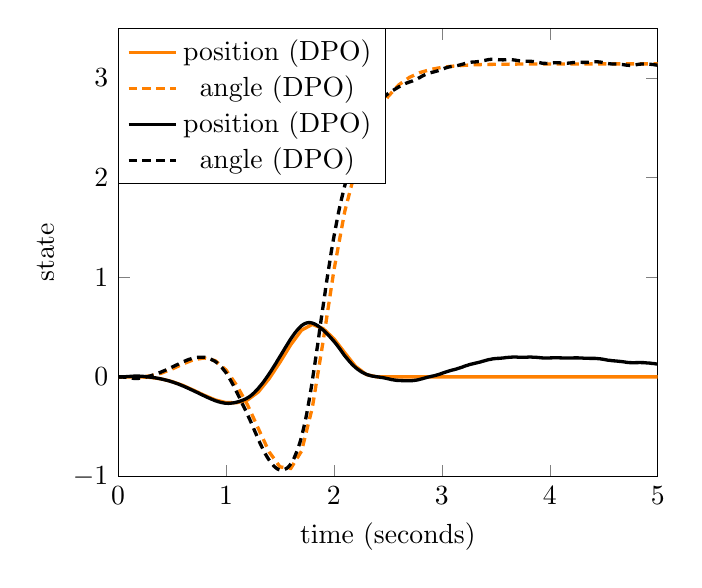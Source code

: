 \begin{tikzpicture}[]
\begin{axis}[legend style = {{at={(0.0,1.0)},anchor=north west}}, ylabel = {state}, xmin = {0.0}, xmax = {5.0}, axis equal image = {false}, ymax = {3.5}, xlabel = {time (seconds)}, hide axis = {false}, ymin = {-1}]\addplot+ [mark = {}, color=orange, very thick]coordinates {
(0.0, 0.0)
(0.1, -5.421e-20)
(0.2, -5.252e-20)
(0.3, -0.005)
(0.4, -0.02)
(0.5, -0.047)
(0.6, -0.085)
(0.7, -0.134)
(0.8, -0.185)
(0.9, -0.231)
(1.0, -0.258)
(1.1, -0.259)
(1.2, -0.231)
(1.3, -0.151)
(1.4, -0.017)
(1.5, 0.147)
(1.6, 0.323)
(1.7, 0.469)
(1.8, 0.527)
(1.9, 0.485)
(2.0, 0.383)
(2.1, 0.243)
(2.2, 0.106)
(2.3, 0.024)
(2.4, -6.353e-6)
(2.5, -6.353e-6)
(2.6, -6.353e-6)
(2.7, -6.353e-6)
(2.8, -6.353e-6)
(2.9, -6.353e-6)
(3.0, -6.353e-6)
(3.1, -6.353e-6)
(3.2, -6.353e-6)
(3.3, -6.353e-6)
(3.4, -6.353e-6)
(3.5, -6.353e-6)
(3.6, -6.353e-6)
(3.7, -6.353e-6)
(3.8, -6.353e-6)
(3.9, -6.353e-6)
(4.0, -6.353e-6)
(4.1, -6.353e-6)
(4.2, -6.353e-6)
(4.3, -6.353e-6)
(4.4, -6.353e-6)
(4.5, -6.353e-6)
(4.6, -6.353e-6)
(4.7, -6.353e-6)
(4.8, -6.353e-6)
(4.9, -3.177e-6)
(5.0, 0.0)
};
\addlegendentry{position (DPO)}
\addplot+ [mark = {}, color=orange, very thick, densely dashed]coordinates {
(0.0, 0.0)
(0.1, -3.387e-19)
(0.2, -1.004e-18)
(0.3, 0.01)
(0.4, 0.037)
(0.5, 0.079)
(0.6, 0.129)
(0.7, 0.173)
(0.8, 0.19)
(0.9, 0.163)
(1.0, 0.07)
(1.1, -0.086)
(1.2, -0.282)
(1.3, -0.519)
(1.4, -0.753)
(1.5, -0.903)
(1.6, -0.919)
(1.7, -0.745)
(1.8, -0.309)
(1.9, 0.358)
(2.0, 1.07)
(2.1, 1.659)
(2.2, 2.078)
(2.3, 2.38)
(2.4, 2.626)
(2.5, 2.812)
(2.6, 2.931)
(2.7, 3.007)
(2.8, 3.056)
(2.9, 3.087)
(3.0, 3.107)
(3.1, 3.119)
(3.2, 3.127)
(3.3, 3.133)
(3.4, 3.136)
(3.5, 3.138)
(3.6, 3.139)
(3.7, 3.14)
(3.8, 3.141)
(3.9, 3.141)
(4.0, 3.141)
(4.1, 3.141)
(4.2, 3.141)
(4.3, 3.141)
(4.4, 3.142)
(4.5, 3.142)
(4.6, 3.142)
(4.7, 3.142)
(4.8, 3.142)
(4.9, 3.142)
(5.0, 3.142)
};
\addlegendentry{angle (DPO)}
\addplot+ [mark = {}, color=black, very thick]coordinates {
(0.0, 0.0)
(0.01, 3.332e-5)
(0.02, 0.0)
(0.029, 0.0)
(0.039, 0.001)
(0.049, 0.001)
(0.059, 0.001)
(0.069, 0.002)
(0.079, 0.003)
(0.088, 0.004)
(0.098, 0.004)
(0.108, 0.005)
(0.118, 0.006)
(0.128, 0.007)
(0.138, 0.007)
(0.147, 0.008)
(0.157, 0.008)
(0.167, 0.008)
(0.177, 0.008)
(0.187, 0.008)
(0.196, 0.008)
(0.206, 0.007)
(0.216, 0.007)
(0.226, 0.006)
(0.236, 0.005)
(0.246, 0.004)
(0.255, 0.003)
(0.265, 0.002)
(0.275, 0.001)
(0.285, -0.0)
(0.295, -0.002)
(0.305, -0.003)
(0.314, -0.004)
(0.324, -0.006)
(0.334, -0.008)
(0.344, -0.009)
(0.354, -0.011)
(0.363, -0.013)
(0.373, -0.015)
(0.383, -0.017)
(0.393, -0.019)
(0.403, -0.022)
(0.413, -0.024)
(0.422, -0.026)
(0.432, -0.029)
(0.442, -0.032)
(0.452, -0.034)
(0.462, -0.037)
(0.472, -0.04)
(0.481, -0.043)
(0.491, -0.047)
(0.501, -0.05)
(0.511, -0.053)
(0.521, -0.057)
(0.53, -0.061)
(0.54, -0.064)
(0.55, -0.068)
(0.56, -0.072)
(0.57, -0.077)
(0.58, -0.081)
(0.589, -0.085)
(0.599, -0.09)
(0.609, -0.094)
(0.619, -0.099)
(0.629, -0.104)
(0.639, -0.108)
(0.648, -0.113)
(0.658, -0.118)
(0.668, -0.123)
(0.678, -0.128)
(0.688, -0.133)
(0.697, -0.138)
(0.707, -0.143)
(0.717, -0.148)
(0.727, -0.153)
(0.737, -0.158)
(0.747, -0.163)
(0.756, -0.169)
(0.766, -0.174)
(0.776, -0.179)
(0.786, -0.184)
(0.796, -0.189)
(0.806, -0.194)
(0.815, -0.199)
(0.825, -0.204)
(0.835, -0.209)
(0.845, -0.213)
(0.855, -0.218)
(0.864, -0.223)
(0.874, -0.227)
(0.884, -0.231)
(0.894, -0.236)
(0.904, -0.24)
(0.914, -0.243)
(0.923, -0.247)
(0.933, -0.25)
(0.943, -0.253)
(0.953, -0.256)
(0.963, -0.258)
(0.972, -0.26)
(0.982, -0.262)
(0.992, -0.264)
(1.002, -0.265)
(1.012, -0.265)
(1.022, -0.266)
(1.031, -0.265)
(1.041, -0.265)
(1.051, -0.263)
(1.061, -0.262)
(1.071, -0.26)
(1.081, -0.258)
(1.09, -0.256)
(1.1, -0.253)
(1.11, -0.25)
(1.12, -0.247)
(1.13, -0.244)
(1.139, -0.24)
(1.149, -0.236)
(1.159, -0.232)
(1.169, -0.227)
(1.179, -0.223)
(1.189, -0.217)
(1.198, -0.211)
(1.208, -0.205)
(1.218, -0.198)
(1.228, -0.19)
(1.238, -0.181)
(1.248, -0.172)
(1.257, -0.163)
(1.267, -0.152)
(1.277, -0.141)
(1.287, -0.13)
(1.297, -0.118)
(1.306, -0.106)
(1.316, -0.093)
(1.326, -0.08)
(1.336, -0.067)
(1.346, -0.053)
(1.356, -0.038)
(1.365, -0.024)
(1.375, -0.008)
(1.385, 0.007)
(1.395, 0.023)
(1.405, 0.039)
(1.415, 0.055)
(1.424, 0.071)
(1.434, 0.088)
(1.444, 0.105)
(1.454, 0.122)
(1.464, 0.139)
(1.473, 0.157)
(1.483, 0.174)
(1.493, 0.192)
(1.503, 0.21)
(1.513, 0.227)
(1.523, 0.245)
(1.532, 0.262)
(1.542, 0.28)
(1.552, 0.298)
(1.562, 0.315)
(1.572, 0.333)
(1.582, 0.35)
(1.591, 0.367)
(1.601, 0.383)
(1.611, 0.399)
(1.621, 0.414)
(1.631, 0.429)
(1.64, 0.443)
(1.65, 0.456)
(1.66, 0.469)
(1.67, 0.482)
(1.68, 0.493)
(1.69, 0.504)
(1.699, 0.513)
(1.709, 0.521)
(1.719, 0.528)
(1.729, 0.534)
(1.739, 0.538)
(1.749, 0.542)
(1.758, 0.544)
(1.768, 0.545)
(1.778, 0.545)
(1.788, 0.543)
(1.798, 0.541)
(1.807, 0.538)
(1.817, 0.533)
(1.827, 0.528)
(1.837, 0.522)
(1.847, 0.516)
(1.857, 0.508)
(1.866, 0.5)
(1.876, 0.492)
(1.886, 0.483)
(1.896, 0.474)
(1.906, 0.465)
(1.916, 0.455)
(1.925, 0.445)
(1.935, 0.434)
(1.945, 0.423)
(1.955, 0.412)
(1.965, 0.4)
(1.974, 0.389)
(1.984, 0.377)
(1.994, 0.365)
(2.004, 0.352)
(2.014, 0.339)
(2.024, 0.326)
(2.033, 0.313)
(2.043, 0.298)
(2.053, 0.284)
(2.063, 0.269)
(2.073, 0.253)
(2.083, 0.238)
(2.092, 0.224)
(2.102, 0.21)
(2.112, 0.197)
(2.122, 0.184)
(2.132, 0.171)
(2.141, 0.159)
(2.151, 0.147)
(2.161, 0.135)
(2.171, 0.124)
(2.181, 0.113)
(2.191, 0.103)
(2.2, 0.094)
(2.21, 0.085)
(2.22, 0.077)
(2.23, 0.069)
(2.24, 0.061)
(2.25, 0.055)
(2.259, 0.048)
(2.269, 0.042)
(2.279, 0.037)
(2.289, 0.032)
(2.299, 0.027)
(2.308, 0.023)
(2.318, 0.019)
(2.328, 0.016)
(2.338, 0.013)
(2.348, 0.01)
(2.358, 0.008)
(2.367, 0.007)
(2.377, 0.005)
(2.387, 0.003)
(2.397, 0.002)
(2.407, 0.0)
(2.417, -0.001)
(2.426, -0.003)
(2.436, -0.005)
(2.446, -0.006)
(2.456, -0.008)
(2.466, -0.01)
(2.475, -0.012)
(2.485, -0.015)
(2.495, -0.017)
(2.505, -0.019)
(2.515, -0.022)
(2.525, -0.024)
(2.534, -0.027)
(2.544, -0.029)
(2.554, -0.03)
(2.564, -0.032)
(2.574, -0.033)
(2.583, -0.035)
(2.593, -0.035)
(2.603, -0.036)
(2.613, -0.036)
(2.623, -0.037)
(2.633, -0.037)
(2.642, -0.038)
(2.652, -0.038)
(2.662, -0.038)
(2.672, -0.038)
(2.682, -0.038)
(2.692, -0.038)
(2.701, -0.038)
(2.711, -0.038)
(2.721, -0.038)
(2.731, -0.037)
(2.741, -0.036)
(2.75, -0.034)
(2.76, -0.033)
(2.77, -0.031)
(2.78, -0.029)
(2.79, -0.026)
(2.8, -0.023)
(2.809, -0.021)
(2.819, -0.018)
(2.829, -0.015)
(2.839, -0.012)
(2.849, -0.009)
(2.859, -0.006)
(2.868, -0.003)
(2.878, -0.001)
(2.888, 0.002)
(2.898, 0.004)
(2.908, 0.007)
(2.917, 0.009)
(2.927, 0.011)
(2.937, 0.014)
(2.947, 0.017)
(2.957, 0.02)
(2.967, 0.023)
(2.976, 0.026)
(2.986, 0.03)
(2.996, 0.034)
(3.006, 0.038)
(3.016, 0.042)
(3.026, 0.045)
(3.035, 0.049)
(3.045, 0.052)
(3.055, 0.056)
(3.065, 0.059)
(3.075, 0.062)
(3.084, 0.065)
(3.094, 0.068)
(3.104, 0.071)
(3.114, 0.073)
(3.124, 0.076)
(3.134, 0.079)
(3.143, 0.082)
(3.153, 0.086)
(3.163, 0.089)
(3.173, 0.093)
(3.183, 0.096)
(3.193, 0.1)
(3.202, 0.104)
(3.212, 0.108)
(3.222, 0.112)
(3.232, 0.115)
(3.242, 0.118)
(3.251, 0.122)
(3.261, 0.125)
(3.271, 0.128)
(3.281, 0.13)
(3.291, 0.133)
(3.301, 0.135)
(3.31, 0.138)
(3.32, 0.14)
(3.33, 0.143)
(3.34, 0.145)
(3.35, 0.148)
(3.36, 0.151)
(3.369, 0.154)
(3.379, 0.157)
(3.389, 0.16)
(3.399, 0.163)
(3.409, 0.166)
(3.418, 0.169)
(3.428, 0.172)
(3.438, 0.174)
(3.448, 0.176)
(3.458, 0.178)
(3.468, 0.18)
(3.477, 0.182)
(3.487, 0.183)
(3.497, 0.184)
(3.507, 0.185)
(3.517, 0.186)
(3.527, 0.186)
(3.536, 0.187)
(3.546, 0.188)
(3.556, 0.189)
(3.566, 0.19)
(3.576, 0.191)
(3.585, 0.193)
(3.595, 0.194)
(3.605, 0.195)
(3.615, 0.196)
(3.625, 0.197)
(3.635, 0.198)
(3.644, 0.198)
(3.654, 0.199)
(3.664, 0.199)
(3.674, 0.199)
(3.684, 0.199)
(3.694, 0.199)
(3.703, 0.198)
(3.713, 0.198)
(3.723, 0.198)
(3.733, 0.198)
(3.743, 0.198)
(3.752, 0.198)
(3.762, 0.198)
(3.772, 0.198)
(3.782, 0.198)
(3.792, 0.198)
(3.802, 0.199)
(3.811, 0.199)
(3.821, 0.199)
(3.831, 0.199)
(3.841, 0.198)
(3.851, 0.198)
(3.861, 0.197)
(3.87, 0.197)
(3.88, 0.196)
(3.89, 0.195)
(3.9, 0.194)
(3.91, 0.193)
(3.919, 0.192)
(3.929, 0.191)
(3.939, 0.19)
(3.949, 0.19)
(3.959, 0.189)
(3.969, 0.189)
(3.978, 0.19)
(3.988, 0.19)
(3.998, 0.19)
(4.008, 0.191)
(4.018, 0.191)
(4.028, 0.192)
(4.037, 0.192)
(4.047, 0.193)
(4.057, 0.193)
(4.067, 0.192)
(4.077, 0.192)
(4.086, 0.192)
(4.096, 0.191)
(4.106, 0.191)
(4.116, 0.19)
(4.126, 0.189)
(4.136, 0.189)
(4.145, 0.189)
(4.155, 0.189)
(4.165, 0.189)
(4.175, 0.189)
(4.185, 0.189)
(4.194, 0.189)
(4.204, 0.19)
(4.214, 0.19)
(4.224, 0.191)
(4.234, 0.191)
(4.244, 0.191)
(4.253, 0.191)
(4.263, 0.191)
(4.273, 0.19)
(4.283, 0.19)
(4.293, 0.189)
(4.303, 0.189)
(4.312, 0.188)
(4.322, 0.188)
(4.332, 0.187)
(4.342, 0.187)
(4.352, 0.187)
(4.361, 0.187)
(4.371, 0.186)
(4.381, 0.186)
(4.391, 0.186)
(4.401, 0.186)
(4.411, 0.186)
(4.42, 0.186)
(4.43, 0.185)
(4.44, 0.184)
(4.45, 0.183)
(4.46, 0.182)
(4.47, 0.181)
(4.479, 0.179)
(4.489, 0.178)
(4.499, 0.176)
(4.509, 0.174)
(4.519, 0.172)
(4.528, 0.17)
(4.538, 0.168)
(4.548, 0.167)
(4.558, 0.166)
(4.568, 0.164)
(4.578, 0.163)
(4.587, 0.162)
(4.597, 0.161)
(4.607, 0.16)
(4.617, 0.16)
(4.627, 0.158)
(4.637, 0.157)
(4.646, 0.156)
(4.656, 0.155)
(4.666, 0.154)
(4.676, 0.152)
(4.686, 0.151)
(4.695, 0.149)
(4.705, 0.148)
(4.715, 0.146)
(4.725, 0.145)
(4.735, 0.144)
(4.745, 0.143)
(4.754, 0.143)
(4.764, 0.142)
(4.774, 0.142)
(4.784, 0.142)
(4.794, 0.143)
(4.804, 0.143)
(4.813, 0.143)
(4.823, 0.144)
(4.833, 0.144)
(4.843, 0.144)
(4.853, 0.143)
(4.862, 0.143)
(4.872, 0.143)
(4.882, 0.142)
(4.892, 0.141)
(4.902, 0.14)
(4.912, 0.14)
(4.921, 0.139)
(4.931, 0.138)
(4.941, 0.136)
(4.951, 0.135)
(4.961, 0.134)
(4.971, 0.133)
(4.98, 0.131)
(4.99, 0.13)
(5.0, 0.129)
};
\addlegendentry{position (DPO)}
\addplot+ [mark = {}, color=black, very thick, densely dashed]coordinates {
(0.0, 0.0)
(0.01, 1.121e-5)
(0.02, -7.121e-5)
(0.029, -0.0)
(0.039, -0.001)
(0.049, -0.002)
(0.059, -0.003)
(0.069, -0.004)
(0.079, -0.005)
(0.088, -0.007)
(0.098, -0.008)
(0.108, -0.01)
(0.118, -0.012)
(0.128, -0.013)
(0.138, -0.014)
(0.147, -0.015)
(0.157, -0.015)
(0.167, -0.015)
(0.177, -0.015)
(0.187, -0.015)
(0.196, -0.014)
(0.206, -0.013)
(0.216, -0.011)
(0.226, -0.009)
(0.236, -0.007)
(0.246, -0.005)
(0.255, -0.003)
(0.265, 3.119e-5)
(0.275, 0.003)
(0.285, 0.006)
(0.295, 0.009)
(0.305, 0.012)
(0.314, 0.015)
(0.324, 0.019)
(0.334, 0.022)
(0.344, 0.026)
(0.354, 0.03)
(0.363, 0.034)
(0.373, 0.038)
(0.383, 0.042)
(0.393, 0.046)
(0.403, 0.051)
(0.413, 0.055)
(0.422, 0.06)
(0.432, 0.064)
(0.442, 0.069)
(0.452, 0.074)
(0.462, 0.079)
(0.472, 0.084)
(0.481, 0.089)
(0.491, 0.094)
(0.501, 0.099)
(0.511, 0.104)
(0.521, 0.109)
(0.53, 0.114)
(0.54, 0.119)
(0.55, 0.124)
(0.56, 0.129)
(0.57, 0.135)
(0.58, 0.14)
(0.589, 0.145)
(0.599, 0.15)
(0.609, 0.155)
(0.619, 0.159)
(0.629, 0.164)
(0.639, 0.168)
(0.648, 0.172)
(0.658, 0.176)
(0.668, 0.179)
(0.678, 0.183)
(0.688, 0.186)
(0.697, 0.189)
(0.707, 0.191)
(0.717, 0.193)
(0.727, 0.195)
(0.737, 0.196)
(0.747, 0.197)
(0.756, 0.198)
(0.766, 0.198)
(0.776, 0.198)
(0.786, 0.198)
(0.796, 0.197)
(0.806, 0.196)
(0.815, 0.194)
(0.825, 0.191)
(0.835, 0.188)
(0.845, 0.184)
(0.855, 0.18)
(0.864, 0.176)
(0.874, 0.17)
(0.884, 0.165)
(0.894, 0.159)
(0.904, 0.152)
(0.914, 0.144)
(0.923, 0.135)
(0.933, 0.125)
(0.943, 0.115)
(0.953, 0.104)
(0.963, 0.093)
(0.972, 0.08)
(0.982, 0.067)
(0.992, 0.054)
(1.002, 0.039)
(1.012, 0.023)
(1.022, 0.006)
(1.031, -0.012)
(1.041, -0.031)
(1.051, -0.05)
(1.061, -0.07)
(1.071, -0.091)
(1.081, -0.112)
(1.09, -0.133)
(1.1, -0.154)
(1.11, -0.176)
(1.12, -0.198)
(1.13, -0.22)
(1.139, -0.242)
(1.149, -0.264)
(1.159, -0.286)
(1.169, -0.308)
(1.179, -0.33)
(1.189, -0.352)
(1.198, -0.375)
(1.208, -0.399)
(1.218, -0.422)
(1.228, -0.446)
(1.238, -0.471)
(1.248, -0.495)
(1.257, -0.52)
(1.267, -0.545)
(1.277, -0.57)
(1.287, -0.595)
(1.297, -0.619)
(1.306, -0.643)
(1.316, -0.666)
(1.326, -0.689)
(1.336, -0.711)
(1.346, -0.732)
(1.356, -0.753)
(1.365, -0.773)
(1.375, -0.792)
(1.385, -0.81)
(1.395, -0.827)
(1.405, -0.843)
(1.415, -0.858)
(1.424, -0.872)
(1.434, -0.884)
(1.444, -0.895)
(1.454, -0.905)
(1.464, -0.914)
(1.473, -0.921)
(1.483, -0.927)
(1.493, -0.931)
(1.503, -0.934)
(1.513, -0.935)
(1.523, -0.935)
(1.532, -0.933)
(1.542, -0.929)
(1.552, -0.924)
(1.562, -0.918)
(1.572, -0.909)
(1.582, -0.899)
(1.591, -0.887)
(1.601, -0.872)
(1.611, -0.855)
(1.621, -0.836)
(1.631, -0.815)
(1.64, -0.792)
(1.65, -0.766)
(1.66, -0.738)
(1.67, -0.708)
(1.68, -0.676)
(1.69, -0.641)
(1.699, -0.602)
(1.709, -0.561)
(1.719, -0.516)
(1.729, -0.468)
(1.739, -0.418)
(1.749, -0.364)
(1.758, -0.308)
(1.768, -0.248)
(1.778, -0.186)
(1.788, -0.122)
(1.798, -0.055)
(1.807, 0.014)
(1.817, 0.085)
(1.827, 0.158)
(1.837, 0.232)
(1.847, 0.306)
(1.857, 0.381)
(1.866, 0.457)
(1.876, 0.533)
(1.886, 0.608)
(1.896, 0.683)
(1.906, 0.757)
(1.916, 0.83)
(1.925, 0.902)
(1.935, 0.974)
(1.945, 1.044)
(1.955, 1.112)
(1.965, 1.18)
(1.974, 1.245)
(1.984, 1.309)
(1.994, 1.371)
(2.004, 1.431)
(2.014, 1.489)
(2.024, 1.545)
(2.033, 1.6)
(2.043, 1.652)
(2.053, 1.702)
(2.063, 1.751)
(2.073, 1.797)
(2.083, 1.842)
(2.092, 1.885)
(2.102, 1.926)
(2.112, 1.966)
(2.122, 2.004)
(2.132, 2.041)
(2.141, 2.076)
(2.151, 2.11)
(2.161, 2.143)
(2.171, 2.175)
(2.181, 2.205)
(2.191, 2.235)
(2.2, 2.264)
(2.21, 2.292)
(2.22, 2.319)
(2.23, 2.345)
(2.24, 2.371)
(2.25, 2.396)
(2.259, 2.421)
(2.269, 2.445)
(2.279, 2.468)
(2.289, 2.49)
(2.299, 2.513)
(2.308, 2.534)
(2.318, 2.555)
(2.328, 2.576)
(2.338, 2.597)
(2.348, 2.617)
(2.358, 2.638)
(2.367, 2.657)
(2.377, 2.676)
(2.387, 2.694)
(2.397, 2.711)
(2.407, 2.728)
(2.417, 2.744)
(2.426, 2.759)
(2.436, 2.773)
(2.446, 2.786)
(2.456, 2.798)
(2.466, 2.809)
(2.475, 2.82)
(2.485, 2.829)
(2.495, 2.838)
(2.505, 2.846)
(2.515, 2.853)
(2.525, 2.86)
(2.534, 2.867)
(2.544, 2.874)
(2.554, 2.88)
(2.564, 2.887)
(2.574, 2.893)
(2.583, 2.899)
(2.593, 2.906)
(2.603, 2.912)
(2.613, 2.918)
(2.623, 2.924)
(2.633, 2.93)
(2.642, 2.935)
(2.652, 2.94)
(2.662, 2.945)
(2.672, 2.949)
(2.682, 2.953)
(2.692, 2.957)
(2.701, 2.961)
(2.711, 2.964)
(2.721, 2.968)
(2.731, 2.972)
(2.741, 2.977)
(2.75, 2.981)
(2.76, 2.986)
(2.77, 2.991)
(2.78, 2.997)
(2.79, 3.002)
(2.8, 3.008)
(2.809, 3.014)
(2.819, 3.02)
(2.829, 3.025)
(2.839, 3.031)
(2.849, 3.036)
(2.859, 3.04)
(2.868, 3.044)
(2.878, 3.048)
(2.888, 3.051)
(2.898, 3.054)
(2.908, 3.057)
(2.917, 3.059)
(2.927, 3.062)
(2.937, 3.065)
(2.947, 3.068)
(2.957, 3.071)
(2.967, 3.074)
(2.976, 3.078)
(2.986, 3.082)
(2.996, 3.086)
(3.006, 3.09)
(3.016, 3.094)
(3.026, 3.098)
(3.035, 3.102)
(3.045, 3.105)
(3.055, 3.108)
(3.065, 3.111)
(3.075, 3.113)
(3.084, 3.115)
(3.094, 3.117)
(3.104, 3.118)
(3.114, 3.119)
(3.124, 3.121)
(3.134, 3.123)
(3.143, 3.125)
(3.153, 3.127)
(3.163, 3.13)
(3.173, 3.133)
(3.183, 3.136)
(3.193, 3.139)
(3.202, 3.142)
(3.212, 3.145)
(3.222, 3.148)
(3.232, 3.151)
(3.242, 3.153)
(3.251, 3.155)
(3.261, 3.157)
(3.271, 3.159)
(3.281, 3.16)
(3.291, 3.161)
(3.301, 3.161)
(3.31, 3.162)
(3.32, 3.163)
(3.33, 3.164)
(3.34, 3.166)
(3.35, 3.167)
(3.36, 3.169)
(3.369, 3.171)
(3.379, 3.173)
(3.389, 3.175)
(3.399, 3.177)
(3.409, 3.18)
(3.418, 3.182)
(3.428, 3.184)
(3.438, 3.186)
(3.448, 3.187)
(3.458, 3.188)
(3.468, 3.188)
(3.477, 3.188)
(3.487, 3.188)
(3.497, 3.187)
(3.507, 3.186)
(3.517, 3.185)
(3.527, 3.184)
(3.536, 3.183)
(3.546, 3.183)
(3.556, 3.183)
(3.566, 3.182)
(3.576, 3.183)
(3.585, 3.183)
(3.595, 3.183)
(3.605, 3.184)
(3.615, 3.184)
(3.625, 3.184)
(3.635, 3.184)
(3.644, 3.184)
(3.654, 3.183)
(3.664, 3.182)
(3.674, 3.181)
(3.684, 3.179)
(3.694, 3.177)
(3.703, 3.176)
(3.713, 3.174)
(3.723, 3.172)
(3.733, 3.171)
(3.743, 3.17)
(3.752, 3.169)
(3.762, 3.169)
(3.772, 3.168)
(3.782, 3.168)
(3.792, 3.168)
(3.802, 3.168)
(3.811, 3.168)
(3.821, 3.168)
(3.831, 3.167)
(3.841, 3.166)
(3.851, 3.165)
(3.861, 3.163)
(3.87, 3.162)
(3.88, 3.16)
(3.89, 3.158)
(3.9, 3.156)
(3.91, 3.154)
(3.919, 3.151)
(3.929, 3.149)
(3.939, 3.148)
(3.949, 3.147)
(3.959, 3.147)
(3.969, 3.146)
(3.978, 3.147)
(3.988, 3.147)
(3.998, 3.148)
(4.008, 3.15)
(4.018, 3.151)
(4.028, 3.152)
(4.037, 3.153)
(4.047, 3.153)
(4.057, 3.154)
(4.067, 3.154)
(4.077, 3.153)
(4.086, 3.153)
(4.096, 3.152)
(4.106, 3.151)
(4.116, 3.15)
(4.126, 3.149)
(4.136, 3.149)
(4.145, 3.149)
(4.155, 3.149)
(4.165, 3.149)
(4.175, 3.15)
(4.185, 3.151)
(4.194, 3.152)
(4.204, 3.154)
(4.214, 3.155)
(4.224, 3.156)
(4.234, 3.157)
(4.244, 3.158)
(4.253, 3.158)
(4.263, 3.158)
(4.273, 3.158)
(4.283, 3.158)
(4.293, 3.158)
(4.303, 3.157)
(4.312, 3.157)
(4.322, 3.157)
(4.332, 3.157)
(4.342, 3.157)
(4.352, 3.158)
(4.361, 3.158)
(4.371, 3.159)
(4.381, 3.16)
(4.391, 3.161)
(4.401, 3.162)
(4.411, 3.163)
(4.42, 3.163)
(4.43, 3.163)
(4.44, 3.163)
(4.45, 3.162)
(4.46, 3.161)
(4.47, 3.16)
(4.479, 3.158)
(4.489, 3.156)
(4.499, 3.154)
(4.509, 3.152)
(4.519, 3.15)
(4.528, 3.148)
(4.538, 3.146)
(4.548, 3.144)
(4.558, 3.143)
(4.568, 3.142)
(4.578, 3.141)
(4.587, 3.141)
(4.597, 3.14)
(4.607, 3.14)
(4.617, 3.14)
(4.627, 3.14)
(4.637, 3.139)
(4.646, 3.138)
(4.656, 3.137)
(4.666, 3.136)
(4.676, 3.135)
(4.686, 3.133)
(4.695, 3.132)
(4.705, 3.13)
(4.715, 3.129)
(4.725, 3.128)
(4.735, 3.127)
(4.745, 3.127)
(4.754, 3.127)
(4.764, 3.128)
(4.774, 3.129)
(4.784, 3.13)
(4.794, 3.132)
(4.804, 3.134)
(4.813, 3.136)
(4.823, 3.138)
(4.833, 3.139)
(4.843, 3.14)
(4.853, 3.141)
(4.862, 3.141)
(4.872, 3.141)
(4.882, 3.141)
(4.892, 3.141)
(4.902, 3.141)
(4.912, 3.14)
(4.921, 3.139)
(4.931, 3.138)
(4.941, 3.137)
(4.951, 3.136)
(4.961, 3.135)
(4.971, 3.133)
(4.98, 3.131)
(4.99, 3.13)
(5.0, 3.128)
};
\addlegendentry{angle (DPO)}
\end{axis}

\end{tikzpicture}
